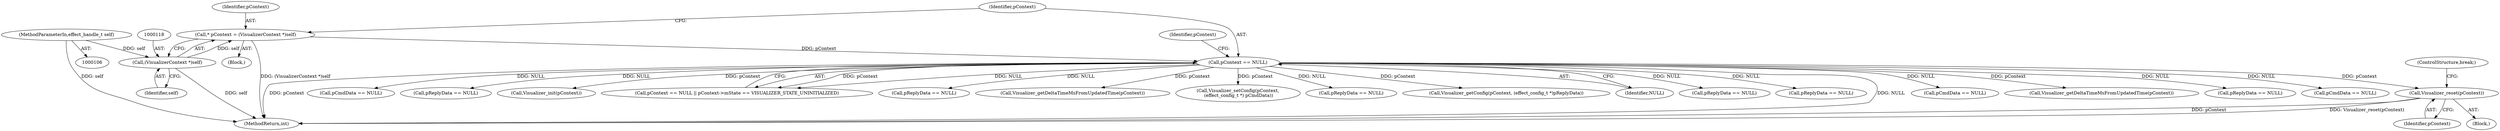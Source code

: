 digraph "0_Android_557bd7bfe6c4895faee09e46fc9b5304a956c8b7@pointer" {
"1000230" [label="(Call,Visualizer_reset(pContext))"];
"1000123" [label="(Call,pContext == NULL)"];
"1000115" [label="(Call,* pContext = (VisualizerContext *)self)"];
"1000117" [label="(Call,(VisualizerContext *)self)"];
"1000107" [label="(MethodParameterIn,effect_handle_t self)"];
"1000223" [label="(Call,Visualizer_getConfig(pContext, (effect_config_t *)pReplyData))"];
"1000230" [label="(Call,Visualizer_reset(pContext))"];
"1000125" [label="(Identifier,NULL)"];
"1000119" [label="(Identifier,self)"];
"1000236" [label="(Call,pReplyData == NULL)"];
"1000880" [label="(Call,pReplyData == NULL)"];
"1000115" [label="(Call,* pContext = (VisualizerContext *)self)"];
"1000323" [label="(Call,pCmdData == NULL)"];
"1000117" [label="(Call,(VisualizerContext *)self)"];
"1000123" [label="(Call,pContext == NULL)"];
"1000925" [label="(Call,Visualizer_getDeltaTimeMsFromUpdatedTime(pContext))"];
"1000137" [label="(Block,)"];
"1000279" [label="(Call,pReplyData == NULL)"];
"1000113" [label="(Block,)"];
"1000168" [label="(Call,pCmdData == NULL)"];
"1000498" [label="(Call,pCmdData == NULL)"];
"1000698" [label="(Call,pReplyData == NULL)"];
"1000162" [label="(Call,Visualizer_init(pContext))"];
"1000124" [label="(Identifier,pContext)"];
"1000107" [label="(MethodParameterIn,effect_handle_t self)"];
"1000122" [label="(Call,pContext == NULL || pContext->mState == VISUALIZER_STATE_UNINITIALIZED)"];
"1000207" [label="(Call,pReplyData == NULL)"];
"1000232" [label="(ControlStructure,break;)"];
"1000116" [label="(Identifier,pContext)"];
"1000723" [label="(Call,Visualizer_getDeltaTimeMsFromUpdatedTime(pContext))"];
"1000198" [label="(Call,Visualizer_setConfig(pContext,\n (effect_config_t *) pCmdData))"];
"1000231" [label="(Identifier,pContext)"];
"1001120" [label="(MethodReturn,int)"];
"1000141" [label="(Call,pReplyData == NULL)"];
"1000128" [label="(Identifier,pContext)"];
"1000230" -> "1000137"  [label="AST: "];
"1000230" -> "1000231"  [label="CFG: "];
"1000231" -> "1000230"  [label="AST: "];
"1000232" -> "1000230"  [label="CFG: "];
"1000230" -> "1001120"  [label="DDG: pContext"];
"1000230" -> "1001120"  [label="DDG: Visualizer_reset(pContext)"];
"1000123" -> "1000230"  [label="DDG: pContext"];
"1000123" -> "1000122"  [label="AST: "];
"1000123" -> "1000125"  [label="CFG: "];
"1000124" -> "1000123"  [label="AST: "];
"1000125" -> "1000123"  [label="AST: "];
"1000128" -> "1000123"  [label="CFG: "];
"1000122" -> "1000123"  [label="CFG: "];
"1000123" -> "1001120"  [label="DDG: NULL"];
"1000123" -> "1001120"  [label="DDG: pContext"];
"1000123" -> "1000122"  [label="DDG: pContext"];
"1000123" -> "1000122"  [label="DDG: NULL"];
"1000115" -> "1000123"  [label="DDG: pContext"];
"1000123" -> "1000141"  [label="DDG: NULL"];
"1000123" -> "1000162"  [label="DDG: pContext"];
"1000123" -> "1000168"  [label="DDG: NULL"];
"1000123" -> "1000198"  [label="DDG: pContext"];
"1000123" -> "1000207"  [label="DDG: NULL"];
"1000123" -> "1000223"  [label="DDG: pContext"];
"1000123" -> "1000236"  [label="DDG: NULL"];
"1000123" -> "1000279"  [label="DDG: NULL"];
"1000123" -> "1000323"  [label="DDG: NULL"];
"1000123" -> "1000498"  [label="DDG: NULL"];
"1000123" -> "1000698"  [label="DDG: NULL"];
"1000123" -> "1000723"  [label="DDG: pContext"];
"1000123" -> "1000880"  [label="DDG: NULL"];
"1000123" -> "1000925"  [label="DDG: pContext"];
"1000115" -> "1000113"  [label="AST: "];
"1000115" -> "1000117"  [label="CFG: "];
"1000116" -> "1000115"  [label="AST: "];
"1000117" -> "1000115"  [label="AST: "];
"1000124" -> "1000115"  [label="CFG: "];
"1000115" -> "1001120"  [label="DDG: (VisualizerContext *)self"];
"1000117" -> "1000115"  [label="DDG: self"];
"1000117" -> "1000119"  [label="CFG: "];
"1000118" -> "1000117"  [label="AST: "];
"1000119" -> "1000117"  [label="AST: "];
"1000117" -> "1001120"  [label="DDG: self"];
"1000107" -> "1000117"  [label="DDG: self"];
"1000107" -> "1000106"  [label="AST: "];
"1000107" -> "1001120"  [label="DDG: self"];
}
